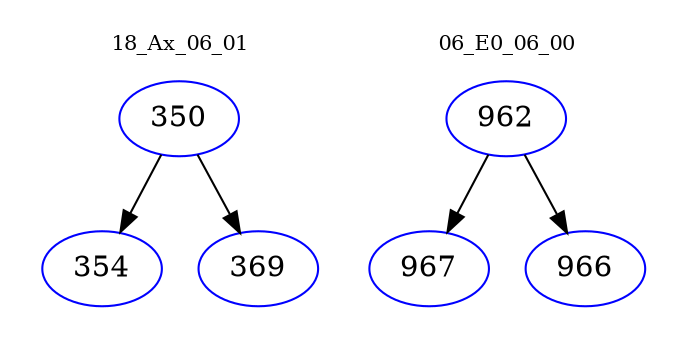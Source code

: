 digraph{
subgraph cluster_0 {
color = white
label = "18_Ax_06_01";
fontsize=10;
T0_350 [label="350", color="blue"]
T0_350 -> T0_354 [color="black"]
T0_354 [label="354", color="blue"]
T0_350 -> T0_369 [color="black"]
T0_369 [label="369", color="blue"]
}
subgraph cluster_1 {
color = white
label = "06_E0_06_00";
fontsize=10;
T1_962 [label="962", color="blue"]
T1_962 -> T1_967 [color="black"]
T1_967 [label="967", color="blue"]
T1_962 -> T1_966 [color="black"]
T1_966 [label="966", color="blue"]
}
}
